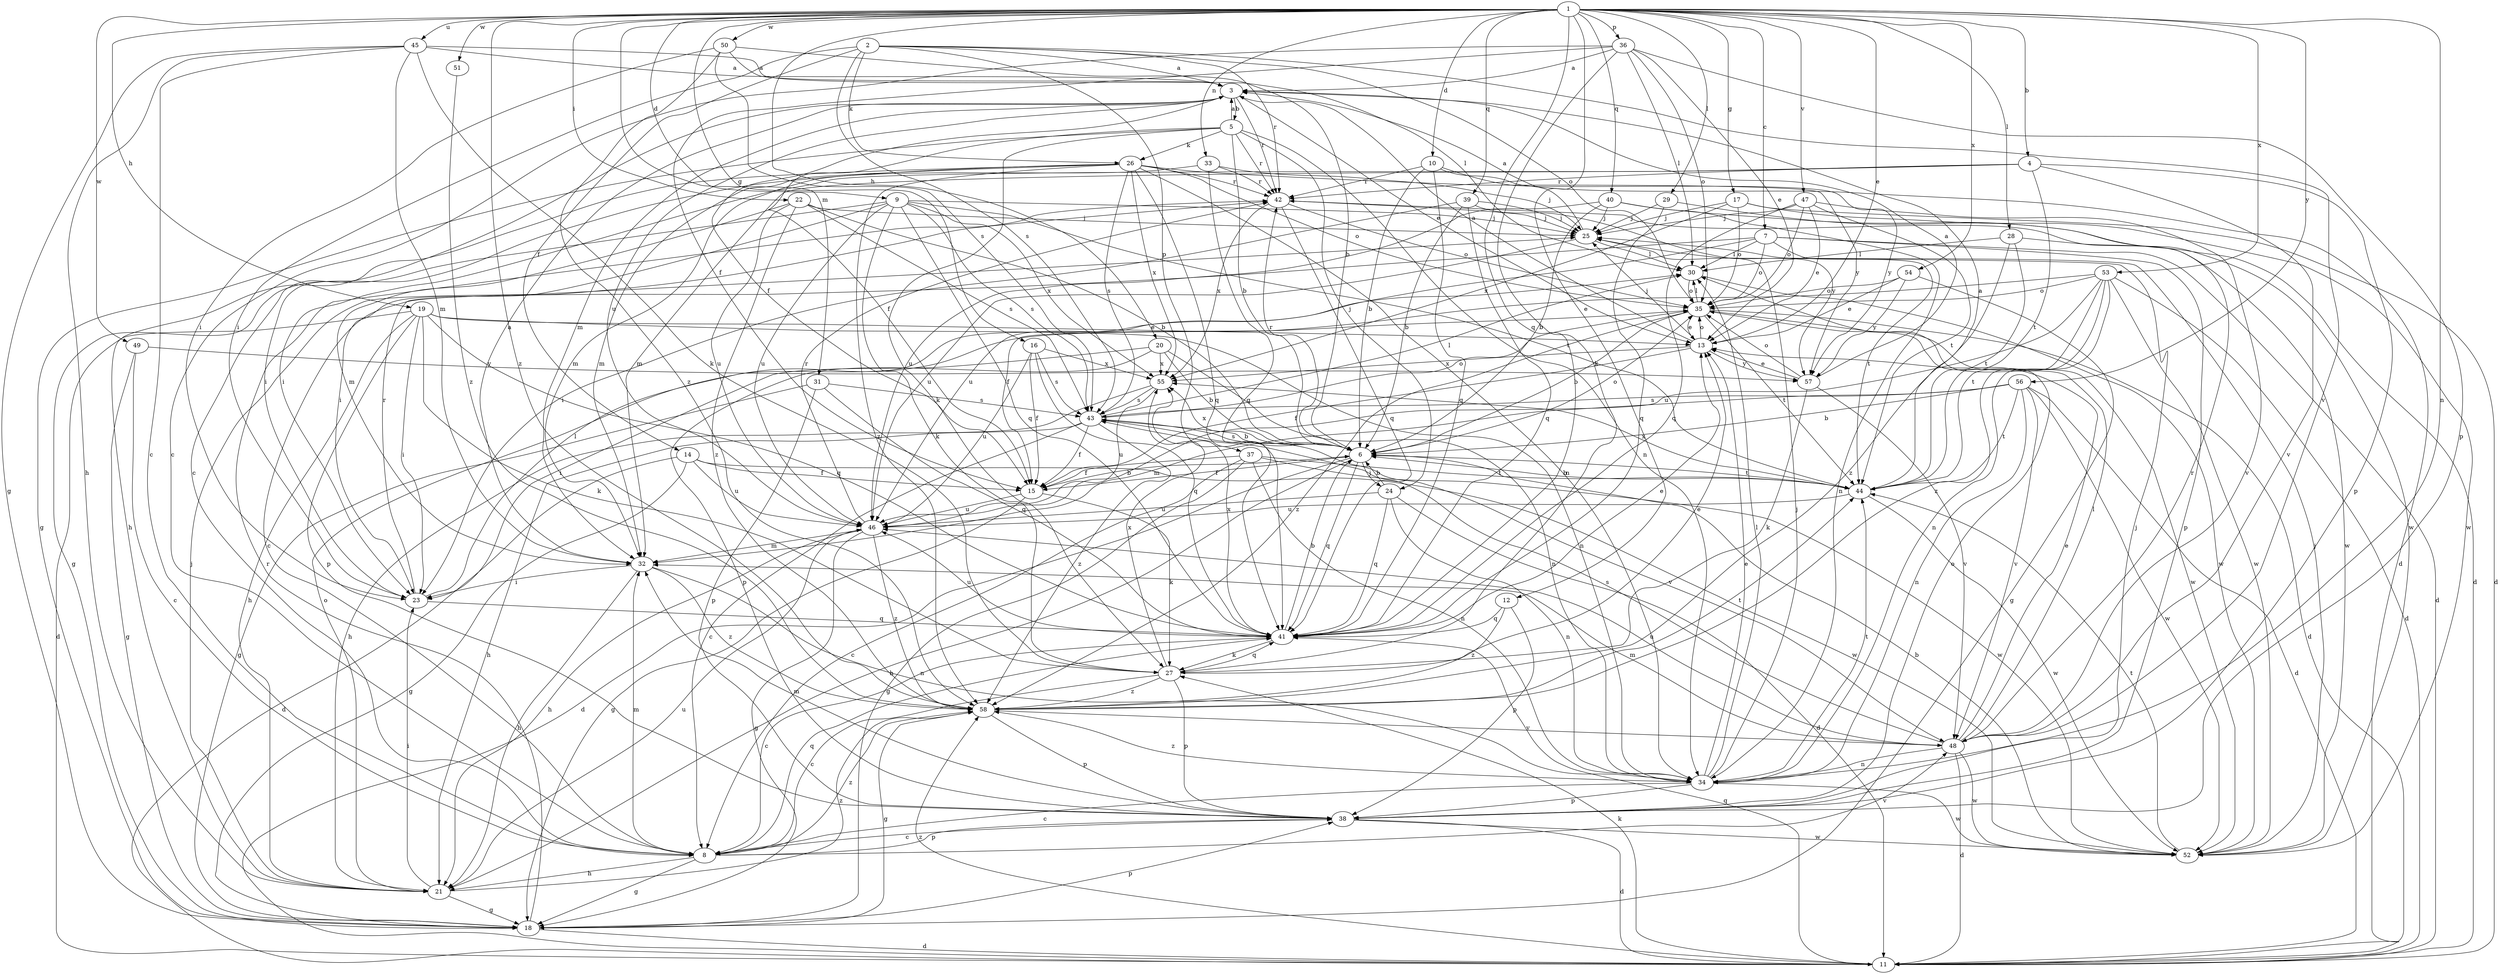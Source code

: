 strict digraph  {
	2 -> 3 [label=a];
	5 -> 3 [label=a];
	13 -> 3 [label=a];
	25 -> 3 [label=a];
	32 -> 3 [label=a];
	36 -> 3 [label=a];
	44 -> 3 [label=a];
	45 -> 3 [label=a];
	50 -> 3 [label=a];
	57 -> 3 [label=a];
	1 -> 4 [label=b];
	3 -> 5 [label=b];
	5 -> 6 [label=b];
	10 -> 6 [label=b];
	15 -> 6 [label=b];
	20 -> 6 [label=b];
	22 -> 6 [label=b];
	24 -> 6 [label=b];
	35 -> 6 [label=b];
	39 -> 6 [label=b];
	40 -> 6 [label=b];
	41 -> 6 [label=b];
	43 -> 6 [label=b];
	44 -> 6 [label=b];
	50 -> 6 [label=b];
	52 -> 6 [label=b];
	56 -> 6 [label=b];
	1 -> 7 [label=c];
	3 -> 8 [label=c];
	7 -> 8 [label=c];
	27 -> 8 [label=c];
	34 -> 8 [label=c];
	36 -> 8 [label=c];
	37 -> 8 [label=c];
	38 -> 8 [label=c];
	41 -> 8 [label=c];
	43 -> 8 [label=c];
	45 -> 8 [label=c];
	49 -> 8 [label=c];
	1 -> 9 [label=d];
	1 -> 10 [label=d];
	6 -> 11 [label=d];
	7 -> 11 [label=d];
	10 -> 11 [label=d];
	14 -> 11 [label=d];
	17 -> 11 [label=d];
	18 -> 11 [label=d];
	19 -> 11 [label=d];
	24 -> 11 [label=d];
	35 -> 11 [label=d];
	38 -> 11 [label=d];
	40 -> 11 [label=d];
	48 -> 11 [label=d];
	53 -> 11 [label=d];
	56 -> 11 [label=d];
	1 -> 12 [label=e];
	1 -> 13 [label=e];
	3 -> 13 [label=e];
	19 -> 13 [label=e];
	27 -> 13 [label=e];
	34 -> 13 [label=e];
	35 -> 13 [label=e];
	36 -> 13 [label=e];
	41 -> 13 [label=e];
	47 -> 13 [label=e];
	48 -> 13 [label=e];
	54 -> 13 [label=e];
	57 -> 13 [label=e];
	2 -> 14 [label=f];
	3 -> 15 [label=f];
	5 -> 15 [label=f];
	6 -> 15 [label=f];
	13 -> 15 [label=f];
	14 -> 15 [label=f];
	16 -> 15 [label=f];
	36 -> 15 [label=f];
	37 -> 15 [label=f];
	43 -> 15 [label=f];
	53 -> 15 [label=f];
	1 -> 16 [label=g];
	1 -> 17 [label=g];
	5 -> 18 [label=g];
	8 -> 18 [label=g];
	9 -> 18 [label=g];
	14 -> 18 [label=g];
	15 -> 18 [label=g];
	21 -> 18 [label=g];
	31 -> 18 [label=g];
	37 -> 18 [label=g];
	45 -> 18 [label=g];
	46 -> 18 [label=g];
	49 -> 18 [label=g];
	54 -> 18 [label=g];
	58 -> 18 [label=g];
	1 -> 19 [label=h];
	1 -> 20 [label=h];
	6 -> 21 [label=h];
	8 -> 21 [label=h];
	19 -> 21 [label=h];
	26 -> 21 [label=h];
	32 -> 21 [label=h];
	43 -> 21 [label=h];
	45 -> 21 [label=h];
	46 -> 21 [label=h];
	55 -> 21 [label=h];
	1 -> 22 [label=i];
	2 -> 23 [label=i];
	4 -> 23 [label=i];
	9 -> 23 [label=i];
	19 -> 23 [label=i];
	20 -> 23 [label=i];
	21 -> 23 [label=i];
	26 -> 23 [label=i];
	32 -> 23 [label=i];
	39 -> 23 [label=i];
	50 -> 23 [label=i];
	5 -> 24 [label=j];
	6 -> 24 [label=j];
	9 -> 25 [label=j];
	13 -> 25 [label=j];
	17 -> 25 [label=j];
	21 -> 25 [label=j];
	22 -> 25 [label=j];
	29 -> 25 [label=j];
	33 -> 25 [label=j];
	34 -> 25 [label=j];
	38 -> 25 [label=j];
	39 -> 25 [label=j];
	40 -> 25 [label=j];
	42 -> 25 [label=j];
	47 -> 25 [label=j];
	52 -> 25 [label=j];
	2 -> 26 [label=k];
	5 -> 26 [label=k];
	5 -> 27 [label=k];
	9 -> 27 [label=k];
	11 -> 27 [label=k];
	15 -> 27 [label=k];
	19 -> 27 [label=k];
	36 -> 27 [label=k];
	41 -> 27 [label=k];
	45 -> 27 [label=k];
	57 -> 27 [label=k];
	1 -> 28 [label=l];
	1 -> 29 [label=l];
	7 -> 30 [label=l];
	23 -> 30 [label=l];
	25 -> 30 [label=l];
	28 -> 30 [label=l];
	34 -> 30 [label=l];
	35 -> 30 [label=l];
	36 -> 30 [label=l];
	43 -> 30 [label=l];
	45 -> 30 [label=l];
	48 -> 30 [label=l];
	1 -> 31 [label=m];
	3 -> 32 [label=m];
	4 -> 32 [label=m];
	8 -> 32 [label=m];
	22 -> 32 [label=m];
	26 -> 32 [label=m];
	33 -> 32 [label=m];
	38 -> 32 [label=m];
	45 -> 32 [label=m];
	46 -> 32 [label=m];
	48 -> 32 [label=m];
	56 -> 32 [label=m];
	1 -> 33 [label=n];
	1 -> 34 [label=n];
	5 -> 34 [label=n];
	19 -> 34 [label=n];
	20 -> 34 [label=n];
	24 -> 34 [label=n];
	26 -> 34 [label=n];
	32 -> 34 [label=n];
	37 -> 34 [label=n];
	40 -> 34 [label=n];
	48 -> 34 [label=n];
	53 -> 34 [label=n];
	56 -> 34 [label=n];
	2 -> 35 [label=o];
	6 -> 35 [label=o];
	7 -> 35 [label=o];
	13 -> 35 [label=o];
	17 -> 35 [label=o];
	21 -> 35 [label=o];
	26 -> 35 [label=o];
	30 -> 35 [label=o];
	36 -> 35 [label=o];
	38 -> 35 [label=o];
	42 -> 35 [label=o];
	43 -> 35 [label=o];
	47 -> 35 [label=o];
	53 -> 35 [label=o];
	54 -> 35 [label=o];
	57 -> 35 [label=o];
	1 -> 36 [label=p];
	2 -> 37 [label=p];
	4 -> 38 [label=p];
	7 -> 38 [label=p];
	8 -> 38 [label=p];
	12 -> 38 [label=p];
	18 -> 38 [label=p];
	19 -> 38 [label=p];
	20 -> 38 [label=p];
	27 -> 38 [label=p];
	31 -> 38 [label=p];
	34 -> 38 [label=p];
	36 -> 38 [label=p];
	58 -> 38 [label=p];
	1 -> 39 [label=q];
	1 -> 40 [label=q];
	1 -> 41 [label=q];
	6 -> 41 [label=q];
	8 -> 41 [label=q];
	9 -> 41 [label=q];
	10 -> 41 [label=q];
	11 -> 41 [label=q];
	12 -> 41 [label=q];
	16 -> 41 [label=q];
	19 -> 41 [label=q];
	23 -> 41 [label=q];
	24 -> 41 [label=q];
	26 -> 41 [label=q];
	27 -> 41 [label=q];
	29 -> 41 [label=q];
	31 -> 41 [label=q];
	33 -> 41 [label=q];
	39 -> 41 [label=q];
	42 -> 41 [label=q];
	47 -> 41 [label=q];
	2 -> 42 [label=r];
	3 -> 42 [label=r];
	4 -> 42 [label=r];
	5 -> 42 [label=r];
	6 -> 42 [label=r];
	10 -> 42 [label=r];
	18 -> 42 [label=r];
	23 -> 42 [label=r];
	26 -> 42 [label=r];
	33 -> 42 [label=r];
	46 -> 42 [label=r];
	48 -> 42 [label=r];
	2 -> 43 [label=s];
	6 -> 43 [label=s];
	9 -> 43 [label=s];
	16 -> 43 [label=s];
	22 -> 43 [label=s];
	26 -> 43 [label=s];
	31 -> 43 [label=s];
	48 -> 43 [label=s];
	50 -> 43 [label=s];
	55 -> 43 [label=s];
	56 -> 43 [label=s];
	4 -> 44 [label=t];
	6 -> 44 [label=t];
	7 -> 44 [label=t];
	9 -> 44 [label=t];
	28 -> 44 [label=t];
	34 -> 44 [label=t];
	35 -> 44 [label=t];
	37 -> 44 [label=t];
	47 -> 44 [label=t];
	52 -> 44 [label=t];
	53 -> 44 [label=t];
	56 -> 44 [label=t];
	58 -> 44 [label=t];
	1 -> 45 [label=u];
	3 -> 46 [label=u];
	7 -> 46 [label=u];
	9 -> 46 [label=u];
	14 -> 46 [label=u];
	15 -> 46 [label=u];
	16 -> 46 [label=u];
	21 -> 46 [label=u];
	22 -> 46 [label=u];
	24 -> 46 [label=u];
	25 -> 46 [label=u];
	40 -> 46 [label=u];
	41 -> 46 [label=u];
	44 -> 46 [label=u];
	48 -> 46 [label=u];
	53 -> 46 [label=u];
	55 -> 46 [label=u];
	1 -> 47 [label=v];
	2 -> 48 [label=v];
	4 -> 48 [label=v];
	8 -> 48 [label=v];
	43 -> 48 [label=v];
	47 -> 48 [label=v];
	56 -> 48 [label=v];
	57 -> 48 [label=v];
	58 -> 48 [label=v];
	1 -> 49 [label=w];
	1 -> 50 [label=w];
	1 -> 51 [label=w];
	14 -> 52 [label=w];
	17 -> 52 [label=w];
	28 -> 52 [label=w];
	29 -> 52 [label=w];
	30 -> 52 [label=w];
	34 -> 52 [label=w];
	35 -> 52 [label=w];
	37 -> 52 [label=w];
	38 -> 52 [label=w];
	44 -> 52 [label=w];
	48 -> 52 [label=w];
	53 -> 52 [label=w];
	56 -> 52 [label=w];
	1 -> 53 [label=x];
	1 -> 54 [label=x];
	6 -> 55 [label=x];
	9 -> 55 [label=x];
	13 -> 55 [label=x];
	16 -> 55 [label=x];
	17 -> 55 [label=x];
	20 -> 55 [label=x];
	26 -> 55 [label=x];
	27 -> 55 [label=x];
	41 -> 55 [label=x];
	42 -> 55 [label=x];
	44 -> 55 [label=x];
	1 -> 56 [label=y];
	10 -> 57 [label=y];
	13 -> 57 [label=y];
	26 -> 57 [label=y];
	39 -> 57 [label=y];
	49 -> 57 [label=y];
	54 -> 57 [label=y];
	1 -> 58 [label=z];
	8 -> 58 [label=z];
	11 -> 58 [label=z];
	12 -> 58 [label=z];
	21 -> 58 [label=z];
	22 -> 58 [label=z];
	26 -> 58 [label=z];
	27 -> 58 [label=z];
	28 -> 58 [label=z];
	32 -> 58 [label=z];
	34 -> 58 [label=z];
	35 -> 58 [label=z];
	43 -> 58 [label=z];
	46 -> 58 [label=z];
	50 -> 58 [label=z];
	51 -> 58 [label=z];
	53 -> 58 [label=z];
}
